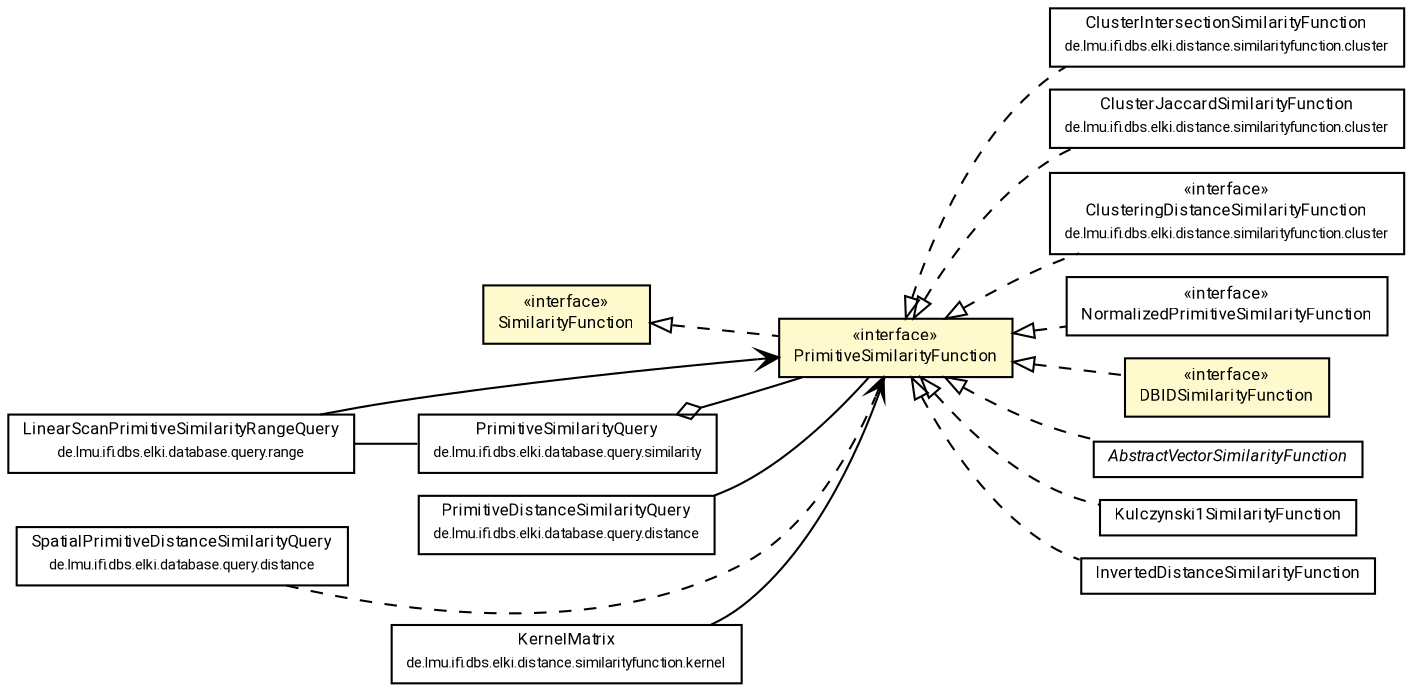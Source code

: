 #!/usr/local/bin/dot
#
# Class diagram 
# Generated by UMLGraph version R5_7_2-60-g0e99a6 (http://www.spinellis.gr/umlgraph/)
#

digraph G {
	graph [fontnames="svg"]
	edge [fontname="Roboto",fontsize=7,labelfontname="Roboto",labelfontsize=7,color="black"];
	node [fontname="Roboto",fontcolor="black",fontsize=8,shape=plaintext,margin=0,width=0,height=0];
	nodesep=0.15;
	ranksep=0.25;
	rankdir=LR;
	// de.lmu.ifi.dbs.elki.distance.similarityfunction.cluster.ClusterIntersectionSimilarityFunction
	c8389519 [label=<<table title="de.lmu.ifi.dbs.elki.distance.similarityfunction.cluster.ClusterIntersectionSimilarityFunction" border="0" cellborder="1" cellspacing="0" cellpadding="2" href="cluster/ClusterIntersectionSimilarityFunction.html" target="_parent">
		<tr><td><table border="0" cellspacing="0" cellpadding="1">
		<tr><td align="center" balign="center"> <font face="Roboto">ClusterIntersectionSimilarityFunction</font> </td></tr>
		<tr><td align="center" balign="center"> <font face="Roboto" point-size="7.0">de.lmu.ifi.dbs.elki.distance.similarityfunction.cluster</font> </td></tr>
		</table></td></tr>
		</table>>, URL="cluster/ClusterIntersectionSimilarityFunction.html"];
	// de.lmu.ifi.dbs.elki.distance.similarityfunction.cluster.ClusterJaccardSimilarityFunction
	c8389521 [label=<<table title="de.lmu.ifi.dbs.elki.distance.similarityfunction.cluster.ClusterJaccardSimilarityFunction" border="0" cellborder="1" cellspacing="0" cellpadding="2" href="cluster/ClusterJaccardSimilarityFunction.html" target="_parent">
		<tr><td><table border="0" cellspacing="0" cellpadding="1">
		<tr><td align="center" balign="center"> <font face="Roboto">ClusterJaccardSimilarityFunction</font> </td></tr>
		<tr><td align="center" balign="center"> <font face="Roboto" point-size="7.0">de.lmu.ifi.dbs.elki.distance.similarityfunction.cluster</font> </td></tr>
		</table></td></tr>
		</table>>, URL="cluster/ClusterJaccardSimilarityFunction.html"];
	// de.lmu.ifi.dbs.elki.distance.similarityfunction.cluster.ClusteringDistanceSimilarityFunction
	c8389525 [label=<<table title="de.lmu.ifi.dbs.elki.distance.similarityfunction.cluster.ClusteringDistanceSimilarityFunction" border="0" cellborder="1" cellspacing="0" cellpadding="2" href="cluster/ClusteringDistanceSimilarityFunction.html" target="_parent">
		<tr><td><table border="0" cellspacing="0" cellpadding="1">
		<tr><td align="center" balign="center"> &#171;interface&#187; </td></tr>
		<tr><td align="center" balign="center"> <font face="Roboto">ClusteringDistanceSimilarityFunction</font> </td></tr>
		<tr><td align="center" balign="center"> <font face="Roboto" point-size="7.0">de.lmu.ifi.dbs.elki.distance.similarityfunction.cluster</font> </td></tr>
		</table></td></tr>
		</table>>, URL="cluster/ClusteringDistanceSimilarityFunction.html"];
	// de.lmu.ifi.dbs.elki.distance.similarityfunction.SimilarityFunction<O>
	c8390106 [label=<<table title="de.lmu.ifi.dbs.elki.distance.similarityfunction.SimilarityFunction" border="0" cellborder="1" cellspacing="0" cellpadding="2" bgcolor="LemonChiffon" href="SimilarityFunction.html" target="_parent">
		<tr><td><table border="0" cellspacing="0" cellpadding="1">
		<tr><td align="center" balign="center"> &#171;interface&#187; </td></tr>
		<tr><td align="center" balign="center"> <font face="Roboto">SimilarityFunction</font> </td></tr>
		</table></td></tr>
		</table>>, URL="SimilarityFunction.html"];
	// de.lmu.ifi.dbs.elki.distance.similarityfunction.PrimitiveSimilarityFunction<O>
	c8390108 [label=<<table title="de.lmu.ifi.dbs.elki.distance.similarityfunction.PrimitiveSimilarityFunction" border="0" cellborder="1" cellspacing="0" cellpadding="2" bgcolor="lemonChiffon" href="PrimitiveSimilarityFunction.html" target="_parent">
		<tr><td><table border="0" cellspacing="0" cellpadding="1">
		<tr><td align="center" balign="center"> &#171;interface&#187; </td></tr>
		<tr><td align="center" balign="center"> <font face="Roboto">PrimitiveSimilarityFunction</font> </td></tr>
		</table></td></tr>
		</table>>, URL="PrimitiveSimilarityFunction.html"];
	// de.lmu.ifi.dbs.elki.distance.similarityfunction.NormalizedPrimitiveSimilarityFunction<O>
	c8390109 [label=<<table title="de.lmu.ifi.dbs.elki.distance.similarityfunction.NormalizedPrimitiveSimilarityFunction" border="0" cellborder="1" cellspacing="0" cellpadding="2" href="NormalizedPrimitiveSimilarityFunction.html" target="_parent">
		<tr><td><table border="0" cellspacing="0" cellpadding="1">
		<tr><td align="center" balign="center"> &#171;interface&#187; </td></tr>
		<tr><td align="center" balign="center"> <font face="Roboto">NormalizedPrimitiveSimilarityFunction</font> </td></tr>
		</table></td></tr>
		</table>>, URL="NormalizedPrimitiveSimilarityFunction.html"];
	// de.lmu.ifi.dbs.elki.distance.similarityfunction.DBIDSimilarityFunction
	c8390110 [label=<<table title="de.lmu.ifi.dbs.elki.distance.similarityfunction.DBIDSimilarityFunction" border="0" cellborder="1" cellspacing="0" cellpadding="2" bgcolor="LemonChiffon" href="DBIDSimilarityFunction.html" target="_parent">
		<tr><td><table border="0" cellspacing="0" cellpadding="1">
		<tr><td align="center" balign="center"> &#171;interface&#187; </td></tr>
		<tr><td align="center" balign="center"> <font face="Roboto">DBIDSimilarityFunction</font> </td></tr>
		</table></td></tr>
		</table>>, URL="DBIDSimilarityFunction.html"];
	// de.lmu.ifi.dbs.elki.database.query.similarity.PrimitiveSimilarityQuery<O>
	c8390119 [label=<<table title="de.lmu.ifi.dbs.elki.database.query.similarity.PrimitiveSimilarityQuery" border="0" cellborder="1" cellspacing="0" cellpadding="2" href="../../database/query/similarity/PrimitiveSimilarityQuery.html" target="_parent">
		<tr><td><table border="0" cellspacing="0" cellpadding="1">
		<tr><td align="center" balign="center"> <font face="Roboto">PrimitiveSimilarityQuery</font> </td></tr>
		<tr><td align="center" balign="center"> <font face="Roboto" point-size="7.0">de.lmu.ifi.dbs.elki.database.query.similarity</font> </td></tr>
		</table></td></tr>
		</table>>, URL="../../database/query/similarity/PrimitiveSimilarityQuery.html"];
	// de.lmu.ifi.dbs.elki.database.query.distance.PrimitiveDistanceSimilarityQuery<O>
	c8390122 [label=<<table title="de.lmu.ifi.dbs.elki.database.query.distance.PrimitiveDistanceSimilarityQuery" border="0" cellborder="1" cellspacing="0" cellpadding="2" href="../../database/query/distance/PrimitiveDistanceSimilarityQuery.html" target="_parent">
		<tr><td><table border="0" cellspacing="0" cellpadding="1">
		<tr><td align="center" balign="center"> <font face="Roboto">PrimitiveDistanceSimilarityQuery</font> </td></tr>
		<tr><td align="center" balign="center"> <font face="Roboto" point-size="7.0">de.lmu.ifi.dbs.elki.database.query.distance</font> </td></tr>
		</table></td></tr>
		</table>>, URL="../../database/query/distance/PrimitiveDistanceSimilarityQuery.html"];
	// de.lmu.ifi.dbs.elki.database.query.distance.SpatialPrimitiveDistanceSimilarityQuery<O extends de.lmu.ifi.dbs.elki.data.spatial.SpatialComparable>
	c8390125 [label=<<table title="de.lmu.ifi.dbs.elki.database.query.distance.SpatialPrimitiveDistanceSimilarityQuery" border="0" cellborder="1" cellspacing="0" cellpadding="2" href="../../database/query/distance/SpatialPrimitiveDistanceSimilarityQuery.html" target="_parent">
		<tr><td><table border="0" cellspacing="0" cellpadding="1">
		<tr><td align="center" balign="center"> <font face="Roboto">SpatialPrimitiveDistanceSimilarityQuery</font> </td></tr>
		<tr><td align="center" balign="center"> <font face="Roboto" point-size="7.0">de.lmu.ifi.dbs.elki.database.query.distance</font> </td></tr>
		</table></td></tr>
		</table>>, URL="../../database/query/distance/SpatialPrimitiveDistanceSimilarityQuery.html"];
	// de.lmu.ifi.dbs.elki.distance.similarityfunction.AbstractVectorSimilarityFunction
	c8390542 [label=<<table title="de.lmu.ifi.dbs.elki.distance.similarityfunction.AbstractVectorSimilarityFunction" border="0" cellborder="1" cellspacing="0" cellpadding="2" href="AbstractVectorSimilarityFunction.html" target="_parent">
		<tr><td><table border="0" cellspacing="0" cellpadding="1">
		<tr><td align="center" balign="center"> <font face="Roboto"><i>AbstractVectorSimilarityFunction</i></font> </td></tr>
		</table></td></tr>
		</table>>, URL="AbstractVectorSimilarityFunction.html"];
	// de.lmu.ifi.dbs.elki.distance.similarityfunction.kernel.KernelMatrix
	c8390547 [label=<<table title="de.lmu.ifi.dbs.elki.distance.similarityfunction.kernel.KernelMatrix" border="0" cellborder="1" cellspacing="0" cellpadding="2" href="kernel/KernelMatrix.html" target="_parent">
		<tr><td><table border="0" cellspacing="0" cellpadding="1">
		<tr><td align="center" balign="center"> <font face="Roboto">KernelMatrix</font> </td></tr>
		<tr><td align="center" balign="center"> <font face="Roboto" point-size="7.0">de.lmu.ifi.dbs.elki.distance.similarityfunction.kernel</font> </td></tr>
		</table></td></tr>
		</table>>, URL="kernel/KernelMatrix.html"];
	// de.lmu.ifi.dbs.elki.distance.similarityfunction.Kulczynski1SimilarityFunction
	c8390561 [label=<<table title="de.lmu.ifi.dbs.elki.distance.similarityfunction.Kulczynski1SimilarityFunction" border="0" cellborder="1" cellspacing="0" cellpadding="2" href="Kulczynski1SimilarityFunction.html" target="_parent">
		<tr><td><table border="0" cellspacing="0" cellpadding="1">
		<tr><td align="center" balign="center"> <font face="Roboto">Kulczynski1SimilarityFunction</font> </td></tr>
		</table></td></tr>
		</table>>, URL="Kulczynski1SimilarityFunction.html"];
	// de.lmu.ifi.dbs.elki.distance.similarityfunction.InvertedDistanceSimilarityFunction<O>
	c8390563 [label=<<table title="de.lmu.ifi.dbs.elki.distance.similarityfunction.InvertedDistanceSimilarityFunction" border="0" cellborder="1" cellspacing="0" cellpadding="2" href="InvertedDistanceSimilarityFunction.html" target="_parent">
		<tr><td><table border="0" cellspacing="0" cellpadding="1">
		<tr><td align="center" balign="center"> <font face="Roboto">InvertedDistanceSimilarityFunction</font> </td></tr>
		</table></td></tr>
		</table>>, URL="InvertedDistanceSimilarityFunction.html"];
	// de.lmu.ifi.dbs.elki.database.query.range.LinearScanPrimitiveSimilarityRangeQuery<O>
	c8391203 [label=<<table title="de.lmu.ifi.dbs.elki.database.query.range.LinearScanPrimitiveSimilarityRangeQuery" border="0" cellborder="1" cellspacing="0" cellpadding="2" href="../../database/query/range/LinearScanPrimitiveSimilarityRangeQuery.html" target="_parent">
		<tr><td><table border="0" cellspacing="0" cellpadding="1">
		<tr><td align="center" balign="center"> <font face="Roboto">LinearScanPrimitiveSimilarityRangeQuery</font> </td></tr>
		<tr><td align="center" balign="center"> <font face="Roboto" point-size="7.0">de.lmu.ifi.dbs.elki.database.query.range</font> </td></tr>
		</table></td></tr>
		</table>>, URL="../../database/query/range/LinearScanPrimitiveSimilarityRangeQuery.html"];
	// de.lmu.ifi.dbs.elki.distance.similarityfunction.cluster.ClusterIntersectionSimilarityFunction implements de.lmu.ifi.dbs.elki.distance.similarityfunction.PrimitiveSimilarityFunction<O>
	c8390108 -> c8389519 [arrowtail=empty,style=dashed,dir=back,weight=9];
	// de.lmu.ifi.dbs.elki.distance.similarityfunction.cluster.ClusterJaccardSimilarityFunction implements de.lmu.ifi.dbs.elki.distance.similarityfunction.PrimitiveSimilarityFunction<O>
	c8390108 -> c8389521 [arrowtail=empty,style=dashed,dir=back,weight=9];
	// de.lmu.ifi.dbs.elki.distance.similarityfunction.cluster.ClusteringDistanceSimilarityFunction implements de.lmu.ifi.dbs.elki.distance.similarityfunction.PrimitiveSimilarityFunction<O>
	c8390108 -> c8389525 [arrowtail=empty,style=dashed,dir=back,weight=9];
	// de.lmu.ifi.dbs.elki.distance.similarityfunction.PrimitiveSimilarityFunction<O> implements de.lmu.ifi.dbs.elki.distance.similarityfunction.SimilarityFunction<O>
	c8390106 -> c8390108 [arrowtail=empty,style=dashed,dir=back,weight=9];
	// de.lmu.ifi.dbs.elki.distance.similarityfunction.NormalizedPrimitiveSimilarityFunction<O> implements de.lmu.ifi.dbs.elki.distance.similarityfunction.PrimitiveSimilarityFunction<O>
	c8390108 -> c8390109 [arrowtail=empty,style=dashed,dir=back,weight=9];
	// de.lmu.ifi.dbs.elki.distance.similarityfunction.DBIDSimilarityFunction implements de.lmu.ifi.dbs.elki.distance.similarityfunction.PrimitiveSimilarityFunction<O>
	c8390108 -> c8390110 [arrowtail=empty,style=dashed,dir=back,weight=9];
	// de.lmu.ifi.dbs.elki.database.query.similarity.PrimitiveSimilarityQuery<O> has de.lmu.ifi.dbs.elki.distance.similarityfunction.PrimitiveSimilarityFunction<O>
	c8390119 -> c8390108 [arrowhead=none,arrowtail=ediamond,dir=back,weight=4];
	// de.lmu.ifi.dbs.elki.database.query.distance.PrimitiveDistanceSimilarityQuery<O> assoc de.lmu.ifi.dbs.elki.distance.similarityfunction.PrimitiveSimilarityFunction<O>
	c8390122 -> c8390108 [arrowhead=none,weight=2];
	// de.lmu.ifi.dbs.elki.database.query.distance.SpatialPrimitiveDistanceSimilarityQuery<O extends de.lmu.ifi.dbs.elki.data.spatial.SpatialComparable> depend de.lmu.ifi.dbs.elki.distance.similarityfunction.PrimitiveSimilarityFunction<O>
	c8390125 -> c8390108 [arrowhead=open,style=dashed,weight=0];
	// de.lmu.ifi.dbs.elki.distance.similarityfunction.AbstractVectorSimilarityFunction implements de.lmu.ifi.dbs.elki.distance.similarityfunction.PrimitiveSimilarityFunction<O>
	c8390108 -> c8390542 [arrowtail=empty,style=dashed,dir=back,weight=9];
	// de.lmu.ifi.dbs.elki.distance.similarityfunction.kernel.KernelMatrix assoc de.lmu.ifi.dbs.elki.distance.similarityfunction.PrimitiveSimilarityFunction<O>
	c8390547 -> c8390108 [arrowhead=none,weight=2];
	// de.lmu.ifi.dbs.elki.distance.similarityfunction.Kulczynski1SimilarityFunction implements de.lmu.ifi.dbs.elki.distance.similarityfunction.PrimitiveSimilarityFunction<O>
	c8390108 -> c8390561 [arrowtail=empty,style=dashed,dir=back,weight=9];
	// de.lmu.ifi.dbs.elki.distance.similarityfunction.InvertedDistanceSimilarityFunction<O> implements de.lmu.ifi.dbs.elki.distance.similarityfunction.PrimitiveSimilarityFunction<O>
	c8390108 -> c8390563 [arrowtail=empty,style=dashed,dir=back,weight=9];
	// de.lmu.ifi.dbs.elki.database.query.range.LinearScanPrimitiveSimilarityRangeQuery<O> assoc de.lmu.ifi.dbs.elki.database.query.similarity.PrimitiveSimilarityQuery<O>
	c8391203 -> c8390119 [arrowhead=none,weight=2];
	// de.lmu.ifi.dbs.elki.database.query.range.LinearScanPrimitiveSimilarityRangeQuery<O> navassoc de.lmu.ifi.dbs.elki.distance.similarityfunction.PrimitiveSimilarityFunction<O>
	c8391203 -> c8390108 [arrowhead=open,weight=1];
}

